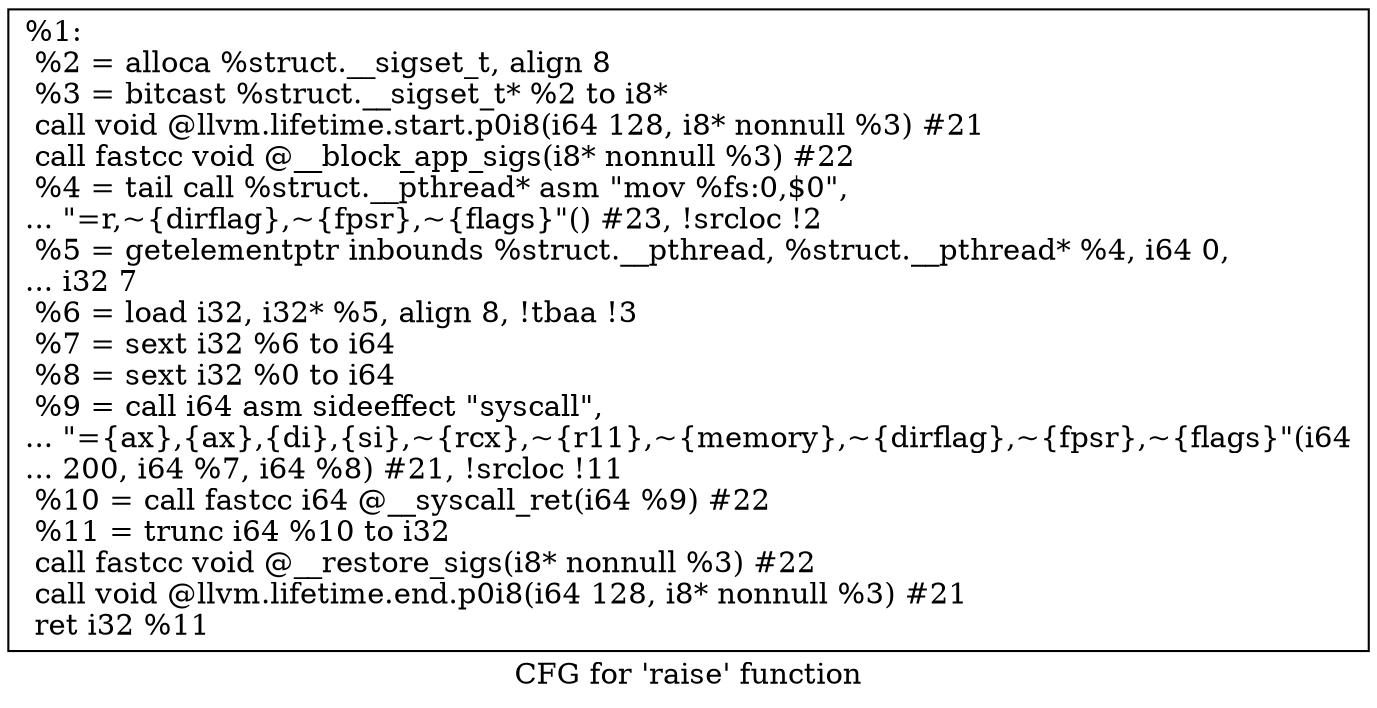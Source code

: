 digraph "CFG for 'raise' function" {
	label="CFG for 'raise' function";

	Node0x28aa730 [shape=record,label="{%1:\l  %2 = alloca %struct.__sigset_t, align 8\l  %3 = bitcast %struct.__sigset_t* %2 to i8*\l  call void @llvm.lifetime.start.p0i8(i64 128, i8* nonnull %3) #21\l  call fastcc void @__block_app_sigs(i8* nonnull %3) #22\l  %4 = tail call %struct.__pthread* asm \"mov %fs:0,$0\",\l... \"=r,~\{dirflag\},~\{fpsr\},~\{flags\}\"() #23, !srcloc !2\l  %5 = getelementptr inbounds %struct.__pthread, %struct.__pthread* %4, i64 0,\l... i32 7\l  %6 = load i32, i32* %5, align 8, !tbaa !3\l  %7 = sext i32 %6 to i64\l  %8 = sext i32 %0 to i64\l  %9 = call i64 asm sideeffect \"syscall\",\l... \"=\{ax\},\{ax\},\{di\},\{si\},~\{rcx\},~\{r11\},~\{memory\},~\{dirflag\},~\{fpsr\},~\{flags\}\"(i64\l... 200, i64 %7, i64 %8) #21, !srcloc !11\l  %10 = call fastcc i64 @__syscall_ret(i64 %9) #22\l  %11 = trunc i64 %10 to i32\l  call fastcc void @__restore_sigs(i8* nonnull %3) #22\l  call void @llvm.lifetime.end.p0i8(i64 128, i8* nonnull %3) #21\l  ret i32 %11\l}"];
}
